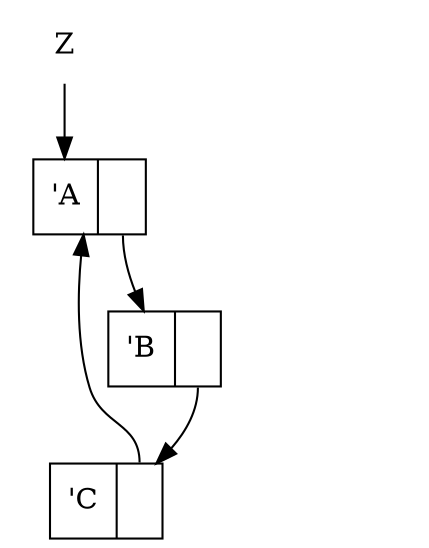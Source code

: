 // circo
digraph g {
    Z [ shape=none ];
    A [ label="<1>'A|<2>" shape=record ];
    B [ label="<1>'B|<2>" shape=record ];
    C [ label="<1>'C|<2>" shape=record ];
    hidden1 [ label="" shape=none]
    hidden2 [ label="" shape=none]

    Z -> A:1;
    A:2 -> B;
    B:2 -> C;
    C:2 -> A;
}
